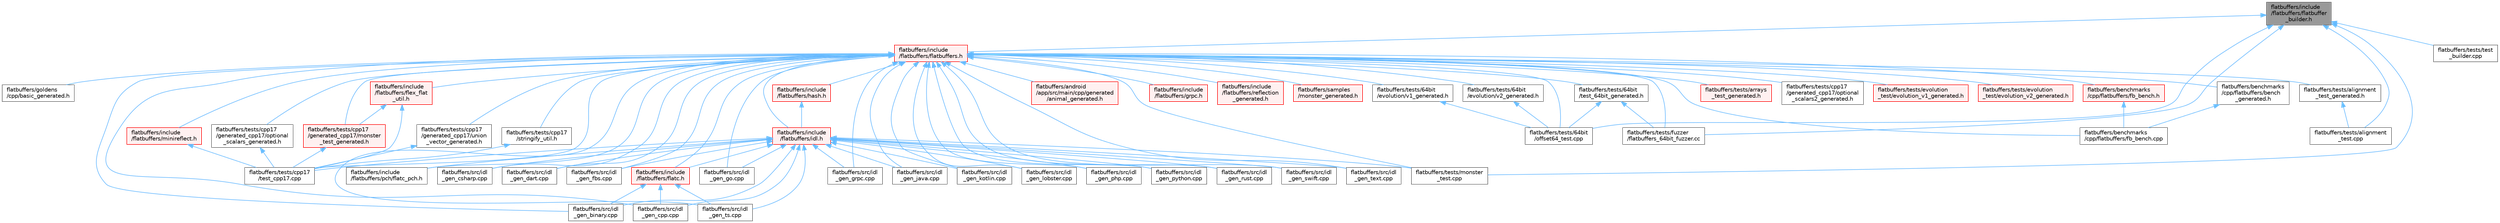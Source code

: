 digraph "flatbuffers/include/flatbuffers/flatbuffer_builder.h"
{
 // LATEX_PDF_SIZE
  bgcolor="transparent";
  edge [fontname=Helvetica,fontsize=10,labelfontname=Helvetica,labelfontsize=10];
  node [fontname=Helvetica,fontsize=10,shape=box,height=0.2,width=0.4];
  Node1 [id="Node000001",label="flatbuffers/include\l/flatbuffers/flatbuffer\l_builder.h",height=0.2,width=0.4,color="gray40", fillcolor="grey60", style="filled", fontcolor="black",tooltip=" "];
  Node1 -> Node2 [id="edge91_Node000001_Node000002",dir="back",color="steelblue1",style="solid",tooltip=" "];
  Node2 [id="Node000002",label="flatbuffers/include\l/flatbuffers/flatbuffers.h",height=0.2,width=0.4,color="red", fillcolor="#FFF0F0", style="filled",URL="$flatbuffers_8h.html",tooltip=" "];
  Node2 -> Node3 [id="edge92_Node000002_Node000003",dir="back",color="steelblue1",style="solid",tooltip=" "];
  Node3 [id="Node000003",label="flatbuffers/android\l/app/src/main/cpp/generated\l/animal_generated.h",height=0.2,width=0.4,color="red", fillcolor="#FFF0F0", style="filled",URL="$animal__generated_8h.html",tooltip=" "];
  Node2 -> Node5 [id="edge93_Node000002_Node000005",dir="back",color="steelblue1",style="solid",tooltip=" "];
  Node5 [id="Node000005",label="flatbuffers/benchmarks\l/cpp/flatbuffers/bench\l_generated.h",height=0.2,width=0.4,color="grey40", fillcolor="white", style="filled",URL="$bench__generated_8h.html",tooltip=" "];
  Node5 -> Node6 [id="edge94_Node000005_Node000006",dir="back",color="steelblue1",style="solid",tooltip=" "];
  Node6 [id="Node000006",label="flatbuffers/benchmarks\l/cpp/flatbuffers/fb_bench.cpp",height=0.2,width=0.4,color="grey40", fillcolor="white", style="filled",URL="$fb__bench_8cpp.html",tooltip=" "];
  Node2 -> Node6 [id="edge95_Node000002_Node000006",dir="back",color="steelblue1",style="solid",tooltip=" "];
  Node2 -> Node7 [id="edge96_Node000002_Node000007",dir="back",color="steelblue1",style="solid",tooltip=" "];
  Node7 [id="Node000007",label="flatbuffers/benchmarks\l/cpp/flatbuffers/fb_bench.h",height=0.2,width=0.4,color="red", fillcolor="#FFF0F0", style="filled",URL="$fb__bench_8h.html",tooltip=" "];
  Node7 -> Node6 [id="edge97_Node000007_Node000006",dir="back",color="steelblue1",style="solid",tooltip=" "];
  Node2 -> Node9 [id="edge98_Node000002_Node000009",dir="back",color="steelblue1",style="solid",tooltip=" "];
  Node9 [id="Node000009",label="flatbuffers/goldens\l/cpp/basic_generated.h",height=0.2,width=0.4,color="grey40", fillcolor="white", style="filled",URL="$basic__generated_8h.html",tooltip=" "];
  Node2 -> Node10 [id="edge99_Node000002_Node000010",dir="back",color="steelblue1",style="solid",tooltip=" "];
  Node10 [id="Node000010",label="flatbuffers/include\l/flatbuffers/flatc.h",height=0.2,width=0.4,color="red", fillcolor="#FFF0F0", style="filled",URL="$flatc_8h.html",tooltip=" "];
  Node10 -> Node13 [id="edge100_Node000010_Node000013",dir="back",color="steelblue1",style="solid",tooltip=" "];
  Node13 [id="Node000013",label="flatbuffers/src/idl\l_gen_binary.cpp",height=0.2,width=0.4,color="grey40", fillcolor="white", style="filled",URL="$idl__gen__binary_8cpp.html",tooltip=" "];
  Node10 -> Node14 [id="edge101_Node000010_Node000014",dir="back",color="steelblue1",style="solid",tooltip=" "];
  Node14 [id="Node000014",label="flatbuffers/src/idl\l_gen_cpp.cpp",height=0.2,width=0.4,color="grey40", fillcolor="white", style="filled",URL="$idl__gen__cpp_8cpp.html",tooltip=" "];
  Node10 -> Node15 [id="edge102_Node000010_Node000015",dir="back",color="steelblue1",style="solid",tooltip=" "];
  Node15 [id="Node000015",label="flatbuffers/src/idl\l_gen_ts.cpp",height=0.2,width=0.4,color="grey40", fillcolor="white", style="filled",URL="$idl__gen__ts_8cpp.html",tooltip=" "];
  Node2 -> Node16 [id="edge103_Node000002_Node000016",dir="back",color="steelblue1",style="solid",tooltip=" "];
  Node16 [id="Node000016",label="flatbuffers/include\l/flatbuffers/flex_flat\l_util.h",height=0.2,width=0.4,color="red", fillcolor="#FFF0F0", style="filled",URL="$flex__flat__util_8h.html",tooltip=" "];
  Node16 -> Node17 [id="edge104_Node000016_Node000017",dir="back",color="steelblue1",style="solid",tooltip=" "];
  Node17 [id="Node000017",label="flatbuffers/tests/cpp17\l/generated_cpp17/monster\l_test_generated.h",height=0.2,width=0.4,color="red", fillcolor="#FFF0F0", style="filled",URL="$cpp17_2generated__cpp17_2monster__test__generated_8h.html",tooltip=" "];
  Node17 -> Node18 [id="edge105_Node000017_Node000018",dir="back",color="steelblue1",style="solid",tooltip=" "];
  Node18 [id="Node000018",label="flatbuffers/tests/cpp17\l/test_cpp17.cpp",height=0.2,width=0.4,color="grey40", fillcolor="white", style="filled",URL="$test__cpp17_8cpp.html",tooltip=" "];
  Node16 -> Node18 [id="edge106_Node000016_Node000018",dir="back",color="steelblue1",style="solid",tooltip=" "];
  Node2 -> Node43 [id="edge107_Node000002_Node000043",dir="back",color="steelblue1",style="solid",tooltip=" "];
  Node43 [id="Node000043",label="flatbuffers/include\l/flatbuffers/grpc.h",height=0.2,width=0.4,color="red", fillcolor="#FFF0F0", style="filled",URL="$grpc_8h.html",tooltip=" "];
  Node2 -> Node44 [id="edge108_Node000002_Node000044",dir="back",color="steelblue1",style="solid",tooltip=" "];
  Node44 [id="Node000044",label="flatbuffers/include\l/flatbuffers/hash.h",height=0.2,width=0.4,color="red", fillcolor="#FFF0F0", style="filled",URL="$hash_8h.html",tooltip=" "];
  Node44 -> Node45 [id="edge109_Node000044_Node000045",dir="back",color="steelblue1",style="solid",tooltip=" "];
  Node45 [id="Node000045",label="flatbuffers/include\l/flatbuffers/idl.h",height=0.2,width=0.4,color="red", fillcolor="#FFF0F0", style="filled",URL="$idl_8h.html",tooltip=" "];
  Node45 -> Node10 [id="edge110_Node000045_Node000010",dir="back",color="steelblue1",style="solid",tooltip=" "];
  Node45 -> Node89 [id="edge111_Node000045_Node000089",dir="back",color="steelblue1",style="solid",tooltip=" "];
  Node89 [id="Node000089",label="flatbuffers/include\l/flatbuffers/pch/flatc_pch.h",height=0.2,width=0.4,color="grey40", fillcolor="white", style="filled",URL="$flatc__pch_8h.html",tooltip=" "];
  Node45 -> Node13 [id="edge112_Node000045_Node000013",dir="back",color="steelblue1",style="solid",tooltip=" "];
  Node45 -> Node14 [id="edge113_Node000045_Node000014",dir="back",color="steelblue1",style="solid",tooltip=" "];
  Node45 -> Node68 [id="edge114_Node000045_Node000068",dir="back",color="steelblue1",style="solid",tooltip=" "];
  Node68 [id="Node000068",label="flatbuffers/src/idl\l_gen_csharp.cpp",height=0.2,width=0.4,color="grey40", fillcolor="white", style="filled",URL="$idl__gen__csharp_8cpp.html",tooltip=" "];
  Node45 -> Node52 [id="edge115_Node000045_Node000052",dir="back",color="steelblue1",style="solid",tooltip=" "];
  Node52 [id="Node000052",label="flatbuffers/src/idl\l_gen_dart.cpp",height=0.2,width=0.4,color="grey40", fillcolor="white", style="filled",URL="$idl__gen__dart_8cpp.html",tooltip=" "];
  Node45 -> Node70 [id="edge116_Node000045_Node000070",dir="back",color="steelblue1",style="solid",tooltip=" "];
  Node70 [id="Node000070",label="flatbuffers/src/idl\l_gen_fbs.cpp",height=0.2,width=0.4,color="grey40", fillcolor="white", style="filled",URL="$idl__gen__fbs_8cpp.html",tooltip=" "];
  Node45 -> Node53 [id="edge117_Node000045_Node000053",dir="back",color="steelblue1",style="solid",tooltip=" "];
  Node53 [id="Node000053",label="flatbuffers/src/idl\l_gen_go.cpp",height=0.2,width=0.4,color="grey40", fillcolor="white", style="filled",URL="$idl__gen__go_8cpp.html",tooltip=" "];
  Node45 -> Node48 [id="edge118_Node000045_Node000048",dir="back",color="steelblue1",style="solid",tooltip=" "];
  Node48 [id="Node000048",label="flatbuffers/src/idl\l_gen_grpc.cpp",height=0.2,width=0.4,color="grey40", fillcolor="white", style="filled",URL="$idl__gen__grpc_8cpp.html",tooltip=" "];
  Node45 -> Node54 [id="edge119_Node000045_Node000054",dir="back",color="steelblue1",style="solid",tooltip=" "];
  Node54 [id="Node000054",label="flatbuffers/src/idl\l_gen_java.cpp",height=0.2,width=0.4,color="grey40", fillcolor="white", style="filled",URL="$idl__gen__java_8cpp.html",tooltip=" "];
  Node45 -> Node55 [id="edge120_Node000045_Node000055",dir="back",color="steelblue1",style="solid",tooltip=" "];
  Node55 [id="Node000055",label="flatbuffers/src/idl\l_gen_kotlin.cpp",height=0.2,width=0.4,color="grey40", fillcolor="white", style="filled",URL="$idl__gen__kotlin_8cpp.html",tooltip=" "];
  Node45 -> Node79 [id="edge121_Node000045_Node000079",dir="back",color="steelblue1",style="solid",tooltip=" "];
  Node79 [id="Node000079",label="flatbuffers/src/idl\l_gen_lobster.cpp",height=0.2,width=0.4,color="grey40", fillcolor="white", style="filled",URL="$idl__gen__lobster_8cpp.html",tooltip=" "];
  Node45 -> Node81 [id="edge122_Node000045_Node000081",dir="back",color="steelblue1",style="solid",tooltip=" "];
  Node81 [id="Node000081",label="flatbuffers/src/idl\l_gen_php.cpp",height=0.2,width=0.4,color="grey40", fillcolor="white", style="filled",URL="$idl__gen__php_8cpp.html",tooltip=" "];
  Node45 -> Node50 [id="edge123_Node000045_Node000050",dir="back",color="steelblue1",style="solid",tooltip=" "];
  Node50 [id="Node000050",label="flatbuffers/src/idl\l_gen_python.cpp",height=0.2,width=0.4,color="grey40", fillcolor="white", style="filled",URL="$idl__gen__python_8cpp.html",tooltip=" "];
  Node45 -> Node57 [id="edge124_Node000045_Node000057",dir="back",color="steelblue1",style="solid",tooltip=" "];
  Node57 [id="Node000057",label="flatbuffers/src/idl\l_gen_rust.cpp",height=0.2,width=0.4,color="grey40", fillcolor="white", style="filled",URL="$idl__gen__rust_8cpp.html",tooltip=" "];
  Node45 -> Node58 [id="edge125_Node000045_Node000058",dir="back",color="steelblue1",style="solid",tooltip=" "];
  Node58 [id="Node000058",label="flatbuffers/src/idl\l_gen_swift.cpp",height=0.2,width=0.4,color="grey40", fillcolor="white", style="filled",URL="$idl__gen__swift_8cpp.html",tooltip=" "];
  Node45 -> Node85 [id="edge126_Node000045_Node000085",dir="back",color="steelblue1",style="solid",tooltip=" "];
  Node85 [id="Node000085",label="flatbuffers/src/idl\l_gen_text.cpp",height=0.2,width=0.4,color="grey40", fillcolor="white", style="filled",URL="$idl__gen__text_8cpp.html",tooltip=" "];
  Node45 -> Node15 [id="edge127_Node000045_Node000015",dir="back",color="steelblue1",style="solid",tooltip=" "];
  Node45 -> Node18 [id="edge128_Node000045_Node000018",dir="back",color="steelblue1",style="solid",tooltip=" "];
  Node45 -> Node23 [id="edge129_Node000045_Node000023",dir="back",color="steelblue1",style="solid",tooltip=" "];
  Node23 [id="Node000023",label="flatbuffers/tests/monster\l_test.cpp",height=0.2,width=0.4,color="grey40", fillcolor="white", style="filled",URL="$monster__test_8cpp.html",tooltip=" "];
  Node2 -> Node45 [id="edge130_Node000002_Node000045",dir="back",color="steelblue1",style="solid",tooltip=" "];
  Node2 -> Node105 [id="edge131_Node000002_Node000105",dir="back",color="steelblue1",style="solid",tooltip=" "];
  Node105 [id="Node000105",label="flatbuffers/include\l/flatbuffers/minireflect.h",height=0.2,width=0.4,color="red", fillcolor="#FFF0F0", style="filled",URL="$minireflect_8h.html",tooltip=" "];
  Node105 -> Node18 [id="edge132_Node000105_Node000018",dir="back",color="steelblue1",style="solid",tooltip=" "];
  Node2 -> Node89 [id="edge133_Node000002_Node000089",dir="back",color="steelblue1",style="solid",tooltip=" "];
  Node2 -> Node106 [id="edge134_Node000002_Node000106",dir="back",color="steelblue1",style="solid",tooltip=" "];
  Node106 [id="Node000106",label="flatbuffers/include\l/flatbuffers/reflection\l_generated.h",height=0.2,width=0.4,color="red", fillcolor="#FFF0F0", style="filled",URL="$reflection__generated_8h.html",tooltip=" "];
  Node2 -> Node116 [id="edge135_Node000002_Node000116",dir="back",color="steelblue1",style="solid",tooltip=" "];
  Node116 [id="Node000116",label="flatbuffers/samples\l/monster_generated.h",height=0.2,width=0.4,color="red", fillcolor="#FFF0F0", style="filled",URL="$monster__generated_8h.html",tooltip=" "];
  Node2 -> Node13 [id="edge136_Node000002_Node000013",dir="back",color="steelblue1",style="solid",tooltip=" "];
  Node2 -> Node14 [id="edge137_Node000002_Node000014",dir="back",color="steelblue1",style="solid",tooltip=" "];
  Node2 -> Node68 [id="edge138_Node000002_Node000068",dir="back",color="steelblue1",style="solid",tooltip=" "];
  Node2 -> Node52 [id="edge139_Node000002_Node000052",dir="back",color="steelblue1",style="solid",tooltip=" "];
  Node2 -> Node70 [id="edge140_Node000002_Node000070",dir="back",color="steelblue1",style="solid",tooltip=" "];
  Node2 -> Node53 [id="edge141_Node000002_Node000053",dir="back",color="steelblue1",style="solid",tooltip=" "];
  Node2 -> Node48 [id="edge142_Node000002_Node000048",dir="back",color="steelblue1",style="solid",tooltip=" "];
  Node2 -> Node54 [id="edge143_Node000002_Node000054",dir="back",color="steelblue1",style="solid",tooltip=" "];
  Node2 -> Node55 [id="edge144_Node000002_Node000055",dir="back",color="steelblue1",style="solid",tooltip=" "];
  Node2 -> Node79 [id="edge145_Node000002_Node000079",dir="back",color="steelblue1",style="solid",tooltip=" "];
  Node2 -> Node81 [id="edge146_Node000002_Node000081",dir="back",color="steelblue1",style="solid",tooltip=" "];
  Node2 -> Node50 [id="edge147_Node000002_Node000050",dir="back",color="steelblue1",style="solid",tooltip=" "];
  Node2 -> Node57 [id="edge148_Node000002_Node000057",dir="back",color="steelblue1",style="solid",tooltip=" "];
  Node2 -> Node58 [id="edge149_Node000002_Node000058",dir="back",color="steelblue1",style="solid",tooltip=" "];
  Node2 -> Node85 [id="edge150_Node000002_Node000085",dir="back",color="steelblue1",style="solid",tooltip=" "];
  Node2 -> Node15 [id="edge151_Node000002_Node000015",dir="back",color="steelblue1",style="solid",tooltip=" "];
  Node2 -> Node118 [id="edge152_Node000002_Node000118",dir="back",color="steelblue1",style="solid",tooltip=" "];
  Node118 [id="Node000118",label="flatbuffers/tests/64bit\l/evolution/v1_generated.h",height=0.2,width=0.4,color="grey40", fillcolor="white", style="filled",URL="$v1__generated_8h.html",tooltip=" "];
  Node118 -> Node119 [id="edge153_Node000118_Node000119",dir="back",color="steelblue1",style="solid",tooltip=" "];
  Node119 [id="Node000119",label="flatbuffers/tests/64bit\l/offset64_test.cpp",height=0.2,width=0.4,color="grey40", fillcolor="white", style="filled",URL="$offset64__test_8cpp.html",tooltip=" "];
  Node2 -> Node120 [id="edge154_Node000002_Node000120",dir="back",color="steelblue1",style="solid",tooltip=" "];
  Node120 [id="Node000120",label="flatbuffers/tests/64bit\l/evolution/v2_generated.h",height=0.2,width=0.4,color="grey40", fillcolor="white", style="filled",URL="$v2__generated_8h.html",tooltip=" "];
  Node120 -> Node119 [id="edge155_Node000120_Node000119",dir="back",color="steelblue1",style="solid",tooltip=" "];
  Node2 -> Node119 [id="edge156_Node000002_Node000119",dir="back",color="steelblue1",style="solid",tooltip=" "];
  Node2 -> Node121 [id="edge157_Node000002_Node000121",dir="back",color="steelblue1",style="solid",tooltip=" "];
  Node121 [id="Node000121",label="flatbuffers/tests/64bit\l/test_64bit_generated.h",height=0.2,width=0.4,color="grey40", fillcolor="white", style="filled",URL="$test__64bit__generated_8h.html",tooltip=" "];
  Node121 -> Node119 [id="edge158_Node000121_Node000119",dir="back",color="steelblue1",style="solid",tooltip=" "];
  Node121 -> Node115 [id="edge159_Node000121_Node000115",dir="back",color="steelblue1",style="solid",tooltip=" "];
  Node115 [id="Node000115",label="flatbuffers/tests/fuzzer\l/flatbuffers_64bit_fuzzer.cc",height=0.2,width=0.4,color="grey40", fillcolor="white", style="filled",URL="$flatbuffers__64bit__fuzzer_8cc.html",tooltip=" "];
  Node2 -> Node122 [id="edge160_Node000002_Node000122",dir="back",color="steelblue1",style="solid",tooltip=" "];
  Node122 [id="Node000122",label="flatbuffers/tests/alignment\l_test_generated.h",height=0.2,width=0.4,color="grey40", fillcolor="white", style="filled",URL="$alignment__test__generated_8h.html",tooltip=" "];
  Node122 -> Node123 [id="edge161_Node000122_Node000123",dir="back",color="steelblue1",style="solid",tooltip=" "];
  Node123 [id="Node000123",label="flatbuffers/tests/alignment\l_test.cpp",height=0.2,width=0.4,color="grey40", fillcolor="white", style="filled",URL="$alignment__test_8cpp.html",tooltip=" "];
  Node2 -> Node124 [id="edge162_Node000002_Node000124",dir="back",color="steelblue1",style="solid",tooltip=" "];
  Node124 [id="Node000124",label="flatbuffers/tests/arrays\l_test_generated.h",height=0.2,width=0.4,color="red", fillcolor="#FFF0F0", style="filled",URL="$arrays__test__generated_8h.html",tooltip=" "];
  Node2 -> Node17 [id="edge163_Node000002_Node000017",dir="back",color="steelblue1",style="solid",tooltip=" "];
  Node2 -> Node125 [id="edge164_Node000002_Node000125",dir="back",color="steelblue1",style="solid",tooltip=" "];
  Node125 [id="Node000125",label="flatbuffers/tests/cpp17\l/generated_cpp17/optional\l_scalars2_generated.h",height=0.2,width=0.4,color="grey40", fillcolor="white", style="filled",URL="$optional__scalars2__generated_8h.html",tooltip=" "];
  Node2 -> Node126 [id="edge165_Node000002_Node000126",dir="back",color="steelblue1",style="solid",tooltip=" "];
  Node126 [id="Node000126",label="flatbuffers/tests/cpp17\l/generated_cpp17/optional\l_scalars_generated.h",height=0.2,width=0.4,color="grey40", fillcolor="white", style="filled",URL="$cpp17_2generated__cpp17_2optional__scalars__generated_8h.html",tooltip=" "];
  Node126 -> Node18 [id="edge166_Node000126_Node000018",dir="back",color="steelblue1",style="solid",tooltip=" "];
  Node2 -> Node127 [id="edge167_Node000002_Node000127",dir="back",color="steelblue1",style="solid",tooltip=" "];
  Node127 [id="Node000127",label="flatbuffers/tests/cpp17\l/generated_cpp17/union\l_vector_generated.h",height=0.2,width=0.4,color="grey40", fillcolor="white", style="filled",URL="$cpp17_2generated__cpp17_2union__vector__generated_8h.html",tooltip=" "];
  Node127 -> Node18 [id="edge168_Node000127_Node000018",dir="back",color="steelblue1",style="solid",tooltip=" "];
  Node2 -> Node128 [id="edge169_Node000002_Node000128",dir="back",color="steelblue1",style="solid",tooltip=" "];
  Node128 [id="Node000128",label="flatbuffers/tests/cpp17\l/stringify_util.h",height=0.2,width=0.4,color="grey40", fillcolor="white", style="filled",URL="$stringify__util_8h.html",tooltip=" "];
  Node128 -> Node18 [id="edge170_Node000128_Node000018",dir="back",color="steelblue1",style="solid",tooltip=" "];
  Node2 -> Node18 [id="edge171_Node000002_Node000018",dir="back",color="steelblue1",style="solid",tooltip=" "];
  Node2 -> Node129 [id="edge172_Node000002_Node000129",dir="back",color="steelblue1",style="solid",tooltip=" "];
  Node129 [id="Node000129",label="flatbuffers/tests/evolution\l_test/evolution_v1_generated.h",height=0.2,width=0.4,color="red", fillcolor="#FFF0F0", style="filled",URL="$evolution__v1__generated_8h.html",tooltip=" "];
  Node2 -> Node130 [id="edge173_Node000002_Node000130",dir="back",color="steelblue1",style="solid",tooltip=" "];
  Node130 [id="Node000130",label="flatbuffers/tests/evolution\l_test/evolution_v2_generated.h",height=0.2,width=0.4,color="red", fillcolor="#FFF0F0", style="filled",URL="$evolution__v2__generated_8h.html",tooltip=" "];
  Node2 -> Node115 [id="edge174_Node000002_Node000115",dir="back",color="steelblue1",style="solid",tooltip=" "];
  Node2 -> Node23 [id="edge175_Node000002_Node000023",dir="back",color="steelblue1",style="solid",tooltip=" "];
  Node1 -> Node119 [id="edge176_Node000001_Node000119",dir="back",color="steelblue1",style="solid",tooltip=" "];
  Node1 -> Node123 [id="edge177_Node000001_Node000123",dir="back",color="steelblue1",style="solid",tooltip=" "];
  Node1 -> Node115 [id="edge178_Node000001_Node000115",dir="back",color="steelblue1",style="solid",tooltip=" "];
  Node1 -> Node23 [id="edge179_Node000001_Node000023",dir="back",color="steelblue1",style="solid",tooltip=" "];
  Node1 -> Node31 [id="edge180_Node000001_Node000031",dir="back",color="steelblue1",style="solid",tooltip=" "];
  Node31 [id="Node000031",label="flatbuffers/tests/test\l_builder.cpp",height=0.2,width=0.4,color="grey40", fillcolor="white", style="filled",URL="$test__builder_8cpp.html",tooltip=" "];
}
